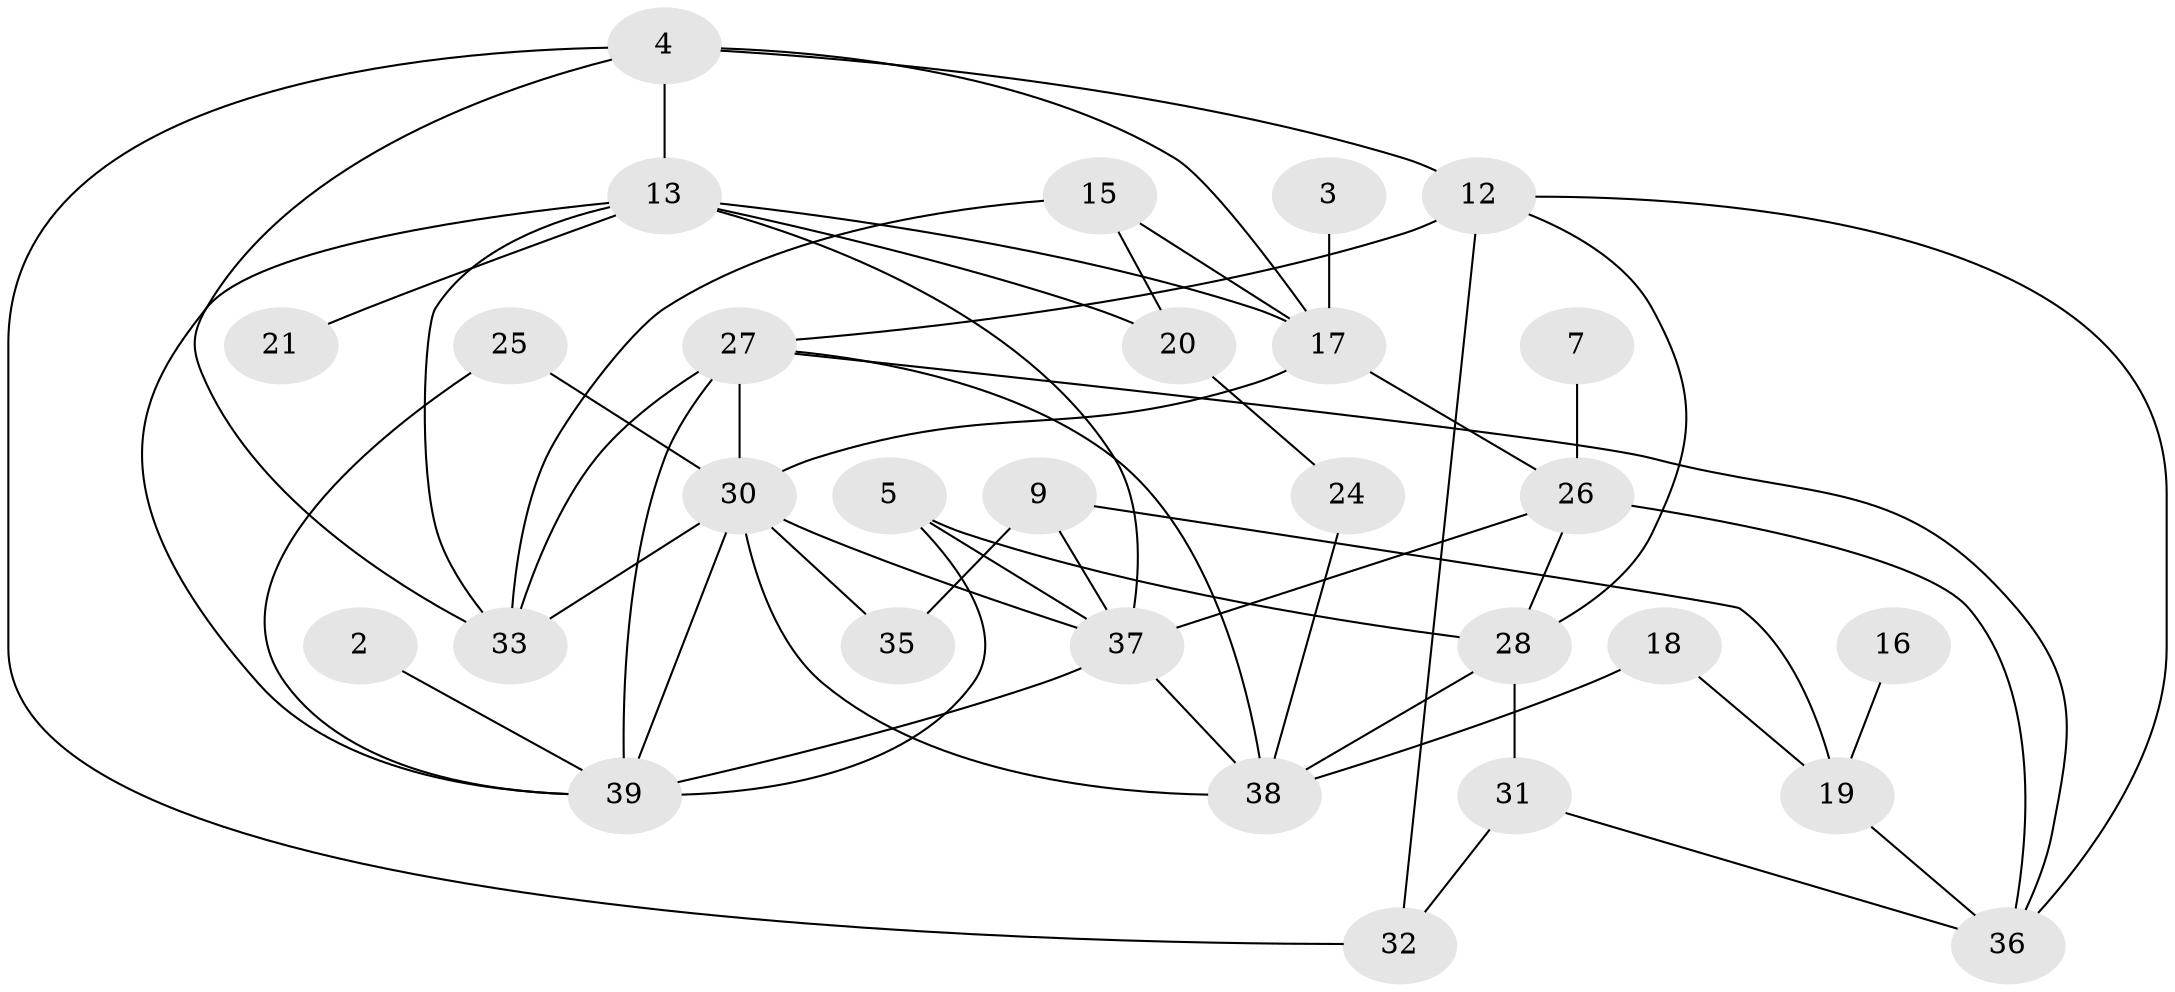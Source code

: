 // original degree distribution, {0: 0.0967741935483871, 2: 0.1935483870967742, 1: 0.1827956989247312, 3: 0.2903225806451613, 5: 0.06451612903225806, 4: 0.15053763440860216, 8: 0.010752688172043012, 6: 0.010752688172043012}
// Generated by graph-tools (version 1.1) at 2025/35/03/04/25 23:35:45]
// undirected, 29 vertices, 56 edges
graph export_dot {
  node [color=gray90,style=filled];
  2;
  3;
  4;
  5;
  7;
  9;
  12;
  13;
  15;
  16;
  17;
  18;
  19;
  20;
  21;
  24;
  25;
  26;
  27;
  28;
  30;
  31;
  32;
  33;
  35;
  36;
  37;
  38;
  39;
  2 -- 39 [weight=1.0];
  3 -- 17 [weight=1.0];
  4 -- 12 [weight=1.0];
  4 -- 13 [weight=1.0];
  4 -- 17 [weight=1.0];
  4 -- 32 [weight=1.0];
  4 -- 33 [weight=1.0];
  5 -- 28 [weight=1.0];
  5 -- 37 [weight=1.0];
  5 -- 39 [weight=1.0];
  7 -- 26 [weight=1.0];
  9 -- 19 [weight=1.0];
  9 -- 35 [weight=1.0];
  9 -- 37 [weight=1.0];
  12 -- 27 [weight=1.0];
  12 -- 28 [weight=1.0];
  12 -- 32 [weight=1.0];
  12 -- 36 [weight=1.0];
  13 -- 17 [weight=1.0];
  13 -- 20 [weight=1.0];
  13 -- 21 [weight=1.0];
  13 -- 33 [weight=1.0];
  13 -- 37 [weight=1.0];
  13 -- 39 [weight=1.0];
  15 -- 17 [weight=1.0];
  15 -- 20 [weight=1.0];
  15 -- 33 [weight=1.0];
  16 -- 19 [weight=1.0];
  17 -- 26 [weight=2.0];
  17 -- 30 [weight=1.0];
  18 -- 19 [weight=1.0];
  18 -- 38 [weight=1.0];
  19 -- 36 [weight=1.0];
  20 -- 24 [weight=1.0];
  24 -- 38 [weight=1.0];
  25 -- 30 [weight=1.0];
  25 -- 39 [weight=1.0];
  26 -- 28 [weight=1.0];
  26 -- 36 [weight=1.0];
  26 -- 37 [weight=3.0];
  27 -- 30 [weight=1.0];
  27 -- 33 [weight=1.0];
  27 -- 36 [weight=1.0];
  27 -- 38 [weight=1.0];
  27 -- 39 [weight=2.0];
  28 -- 31 [weight=1.0];
  28 -- 38 [weight=1.0];
  30 -- 33 [weight=1.0];
  30 -- 35 [weight=1.0];
  30 -- 37 [weight=1.0];
  30 -- 38 [weight=1.0];
  30 -- 39 [weight=1.0];
  31 -- 32 [weight=1.0];
  31 -- 36 [weight=1.0];
  37 -- 38 [weight=1.0];
  37 -- 39 [weight=1.0];
}
